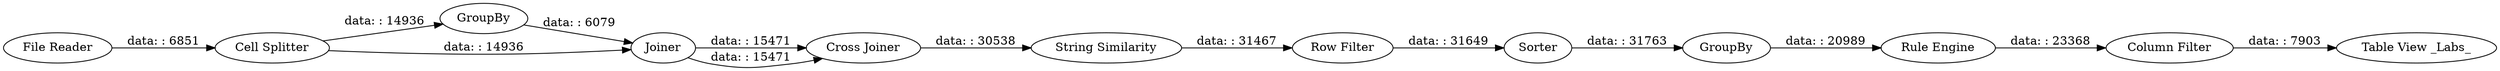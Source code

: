 digraph {
	"-4111001705339138880_16" [label="Table View _Labs_"]
	"-4111001705339138880_8" [label="Cross Joiner"]
	"-4111001705339138880_1" [label="File Reader"]
	"-4111001705339138880_11" [label=GroupBy]
	"-4111001705339138880_2" [label="Cell Splitter"]
	"-4111001705339138880_9" [label=GroupBy]
	"-4111001705339138880_12" [label=Joiner]
	"-4111001705339138880_6" [label="String Similarity"]
	"-4111001705339138880_14" [label="Rule Engine"]
	"-4111001705339138880_15" [label="Column Filter"]
	"-4111001705339138880_13" [label="Row Filter"]
	"-4111001705339138880_10" [label=Sorter]
	"-4111001705339138880_1" -> "-4111001705339138880_2" [label="data: : 6851"]
	"-4111001705339138880_14" -> "-4111001705339138880_15" [label="data: : 23368"]
	"-4111001705339138880_12" -> "-4111001705339138880_8" [label="data: : 15471"]
	"-4111001705339138880_10" -> "-4111001705339138880_9" [label="data: : 31763"]
	"-4111001705339138880_8" -> "-4111001705339138880_6" [label="data: : 30538"]
	"-4111001705339138880_13" -> "-4111001705339138880_10" [label="data: : 31649"]
	"-4111001705339138880_2" -> "-4111001705339138880_12" [label="data: : 14936"]
	"-4111001705339138880_2" -> "-4111001705339138880_11" [label="data: : 14936"]
	"-4111001705339138880_15" -> "-4111001705339138880_16" [label="data: : 7903"]
	"-4111001705339138880_12" -> "-4111001705339138880_8" [label="data: : 15471"]
	"-4111001705339138880_11" -> "-4111001705339138880_12" [label="data: : 6079"]
	"-4111001705339138880_9" -> "-4111001705339138880_14" [label="data: : 20989"]
	"-4111001705339138880_6" -> "-4111001705339138880_13" [label="data: : 31467"]
	rankdir=LR
}
